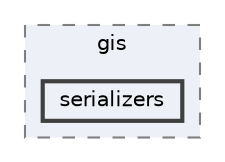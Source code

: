 digraph "C:/Users/LukeMabie/documents/Development/Password_Saver_Using_Django-master/venv/Lib/site-packages/django/contrib/gis/serializers"
{
 // LATEX_PDF_SIZE
  bgcolor="transparent";
  edge [fontname=Helvetica,fontsize=10,labelfontname=Helvetica,labelfontsize=10];
  node [fontname=Helvetica,fontsize=10,shape=box,height=0.2,width=0.4];
  compound=true
  subgraph clusterdir_18a1523b3047a0214c46913ad78ae708 {
    graph [ bgcolor="#edf0f7", pencolor="grey50", label="gis", fontname=Helvetica,fontsize=10 style="filled,dashed", URL="dir_18a1523b3047a0214c46913ad78ae708.html",tooltip=""]
  dir_7a19fb9fdff9f5dce1d1b02d8f341023 [label="serializers", fillcolor="#edf0f7", color="grey25", style="filled,bold", URL="dir_7a19fb9fdff9f5dce1d1b02d8f341023.html",tooltip=""];
  }
}
